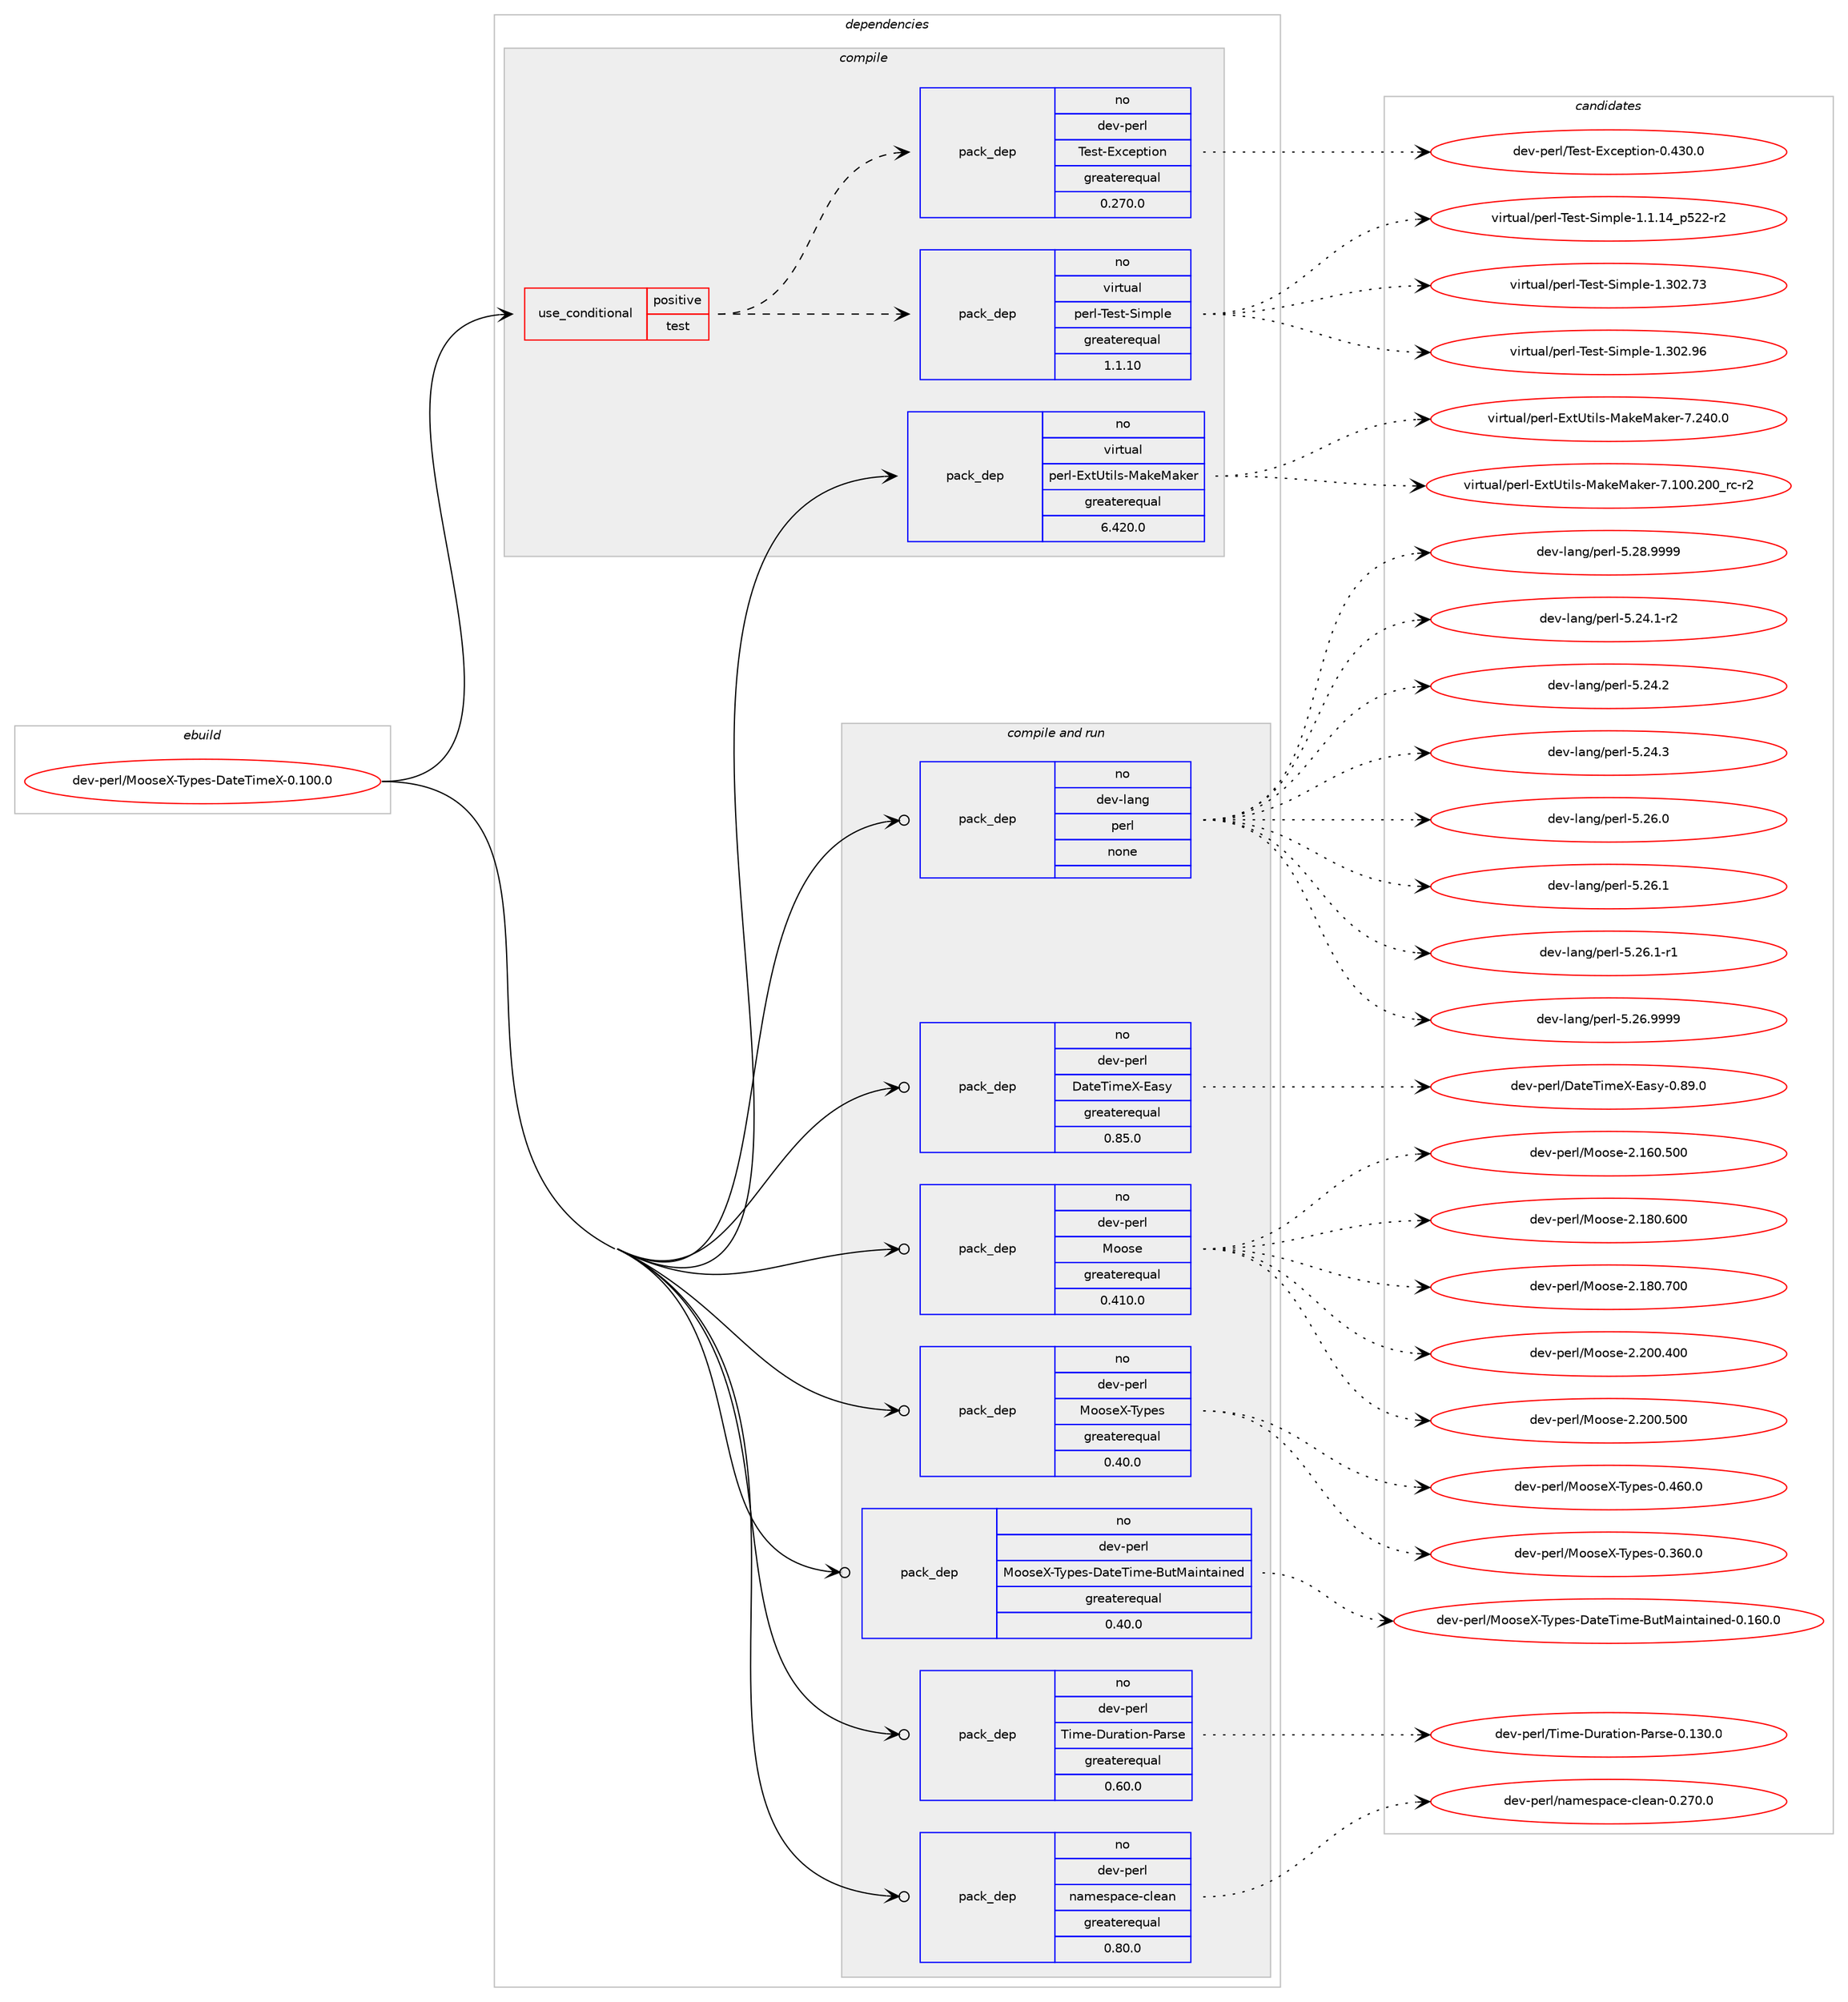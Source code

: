 digraph prolog {

# *************
# Graph options
# *************

newrank=true;
concentrate=true;
compound=true;
graph [rankdir=LR,fontname=Helvetica,fontsize=10,ranksep=1.5];#, ranksep=2.5, nodesep=0.2];
edge  [arrowhead=vee];
node  [fontname=Helvetica,fontsize=10];

# **********
# The ebuild
# **********

subgraph cluster_leftcol {
color=gray;
rank=same;
label=<<i>ebuild</i>>;
id [label="dev-perl/MooseX-Types-DateTimeX-0.100.0", color=red, width=4, href="../dev-perl/MooseX-Types-DateTimeX-0.100.0.svg"];
}

# ****************
# The dependencies
# ****************

subgraph cluster_midcol {
color=gray;
label=<<i>dependencies</i>>;
subgraph cluster_compile {
fillcolor="#eeeeee";
style=filled;
label=<<i>compile</i>>;
subgraph cond27716 {
dependency135740 [label=<<TABLE BORDER="0" CELLBORDER="1" CELLSPACING="0" CELLPADDING="4"><TR><TD ROWSPAN="3" CELLPADDING="10">use_conditional</TD></TR><TR><TD>positive</TD></TR><TR><TD>test</TD></TR></TABLE>>, shape=none, color=red];
subgraph pack104341 {
dependency135741 [label=<<TABLE BORDER="0" CELLBORDER="1" CELLSPACING="0" CELLPADDING="4" WIDTH="220"><TR><TD ROWSPAN="6" CELLPADDING="30">pack_dep</TD></TR><TR><TD WIDTH="110">no</TD></TR><TR><TD>virtual</TD></TR><TR><TD>perl-Test-Simple</TD></TR><TR><TD>greaterequal</TD></TR><TR><TD>1.1.10</TD></TR></TABLE>>, shape=none, color=blue];
}
dependency135740:e -> dependency135741:w [weight=20,style="dashed",arrowhead="vee"];
subgraph pack104342 {
dependency135742 [label=<<TABLE BORDER="0" CELLBORDER="1" CELLSPACING="0" CELLPADDING="4" WIDTH="220"><TR><TD ROWSPAN="6" CELLPADDING="30">pack_dep</TD></TR><TR><TD WIDTH="110">no</TD></TR><TR><TD>dev-perl</TD></TR><TR><TD>Test-Exception</TD></TR><TR><TD>greaterequal</TD></TR><TR><TD>0.270.0</TD></TR></TABLE>>, shape=none, color=blue];
}
dependency135740:e -> dependency135742:w [weight=20,style="dashed",arrowhead="vee"];
}
id:e -> dependency135740:w [weight=20,style="solid",arrowhead="vee"];
subgraph pack104343 {
dependency135743 [label=<<TABLE BORDER="0" CELLBORDER="1" CELLSPACING="0" CELLPADDING="4" WIDTH="220"><TR><TD ROWSPAN="6" CELLPADDING="30">pack_dep</TD></TR><TR><TD WIDTH="110">no</TD></TR><TR><TD>virtual</TD></TR><TR><TD>perl-ExtUtils-MakeMaker</TD></TR><TR><TD>greaterequal</TD></TR><TR><TD>6.420.0</TD></TR></TABLE>>, shape=none, color=blue];
}
id:e -> dependency135743:w [weight=20,style="solid",arrowhead="vee"];
}
subgraph cluster_compileandrun {
fillcolor="#eeeeee";
style=filled;
label=<<i>compile and run</i>>;
subgraph pack104344 {
dependency135744 [label=<<TABLE BORDER="0" CELLBORDER="1" CELLSPACING="0" CELLPADDING="4" WIDTH="220"><TR><TD ROWSPAN="6" CELLPADDING="30">pack_dep</TD></TR><TR><TD WIDTH="110">no</TD></TR><TR><TD>dev-lang</TD></TR><TR><TD>perl</TD></TR><TR><TD>none</TD></TR><TR><TD></TD></TR></TABLE>>, shape=none, color=blue];
}
id:e -> dependency135744:w [weight=20,style="solid",arrowhead="odotvee"];
subgraph pack104345 {
dependency135745 [label=<<TABLE BORDER="0" CELLBORDER="1" CELLSPACING="0" CELLPADDING="4" WIDTH="220"><TR><TD ROWSPAN="6" CELLPADDING="30">pack_dep</TD></TR><TR><TD WIDTH="110">no</TD></TR><TR><TD>dev-perl</TD></TR><TR><TD>DateTimeX-Easy</TD></TR><TR><TD>greaterequal</TD></TR><TR><TD>0.85.0</TD></TR></TABLE>>, shape=none, color=blue];
}
id:e -> dependency135745:w [weight=20,style="solid",arrowhead="odotvee"];
subgraph pack104346 {
dependency135746 [label=<<TABLE BORDER="0" CELLBORDER="1" CELLSPACING="0" CELLPADDING="4" WIDTH="220"><TR><TD ROWSPAN="6" CELLPADDING="30">pack_dep</TD></TR><TR><TD WIDTH="110">no</TD></TR><TR><TD>dev-perl</TD></TR><TR><TD>Moose</TD></TR><TR><TD>greaterequal</TD></TR><TR><TD>0.410.0</TD></TR></TABLE>>, shape=none, color=blue];
}
id:e -> dependency135746:w [weight=20,style="solid",arrowhead="odotvee"];
subgraph pack104347 {
dependency135747 [label=<<TABLE BORDER="0" CELLBORDER="1" CELLSPACING="0" CELLPADDING="4" WIDTH="220"><TR><TD ROWSPAN="6" CELLPADDING="30">pack_dep</TD></TR><TR><TD WIDTH="110">no</TD></TR><TR><TD>dev-perl</TD></TR><TR><TD>MooseX-Types</TD></TR><TR><TD>greaterequal</TD></TR><TR><TD>0.40.0</TD></TR></TABLE>>, shape=none, color=blue];
}
id:e -> dependency135747:w [weight=20,style="solid",arrowhead="odotvee"];
subgraph pack104348 {
dependency135748 [label=<<TABLE BORDER="0" CELLBORDER="1" CELLSPACING="0" CELLPADDING="4" WIDTH="220"><TR><TD ROWSPAN="6" CELLPADDING="30">pack_dep</TD></TR><TR><TD WIDTH="110">no</TD></TR><TR><TD>dev-perl</TD></TR><TR><TD>MooseX-Types-DateTime-ButMaintained</TD></TR><TR><TD>greaterequal</TD></TR><TR><TD>0.40.0</TD></TR></TABLE>>, shape=none, color=blue];
}
id:e -> dependency135748:w [weight=20,style="solid",arrowhead="odotvee"];
subgraph pack104349 {
dependency135749 [label=<<TABLE BORDER="0" CELLBORDER="1" CELLSPACING="0" CELLPADDING="4" WIDTH="220"><TR><TD ROWSPAN="6" CELLPADDING="30">pack_dep</TD></TR><TR><TD WIDTH="110">no</TD></TR><TR><TD>dev-perl</TD></TR><TR><TD>Time-Duration-Parse</TD></TR><TR><TD>greaterequal</TD></TR><TR><TD>0.60.0</TD></TR></TABLE>>, shape=none, color=blue];
}
id:e -> dependency135749:w [weight=20,style="solid",arrowhead="odotvee"];
subgraph pack104350 {
dependency135750 [label=<<TABLE BORDER="0" CELLBORDER="1" CELLSPACING="0" CELLPADDING="4" WIDTH="220"><TR><TD ROWSPAN="6" CELLPADDING="30">pack_dep</TD></TR><TR><TD WIDTH="110">no</TD></TR><TR><TD>dev-perl</TD></TR><TR><TD>namespace-clean</TD></TR><TR><TD>greaterequal</TD></TR><TR><TD>0.80.0</TD></TR></TABLE>>, shape=none, color=blue];
}
id:e -> dependency135750:w [weight=20,style="solid",arrowhead="odotvee"];
}
subgraph cluster_run {
fillcolor="#eeeeee";
style=filled;
label=<<i>run</i>>;
}
}

# **************
# The candidates
# **************

subgraph cluster_choices {
rank=same;
color=gray;
label=<<i>candidates</i>>;

subgraph choice104341 {
color=black;
nodesep=1;
choice11810511411611797108471121011141084584101115116458310510911210810145494649464952951125350504511450 [label="virtual/perl-Test-Simple-1.1.14_p522-r2", color=red, width=4,href="../virtual/perl-Test-Simple-1.1.14_p522-r2.svg"];
choice118105114116117971084711210111410845841011151164583105109112108101454946514850465551 [label="virtual/perl-Test-Simple-1.302.73", color=red, width=4,href="../virtual/perl-Test-Simple-1.302.73.svg"];
choice118105114116117971084711210111410845841011151164583105109112108101454946514850465754 [label="virtual/perl-Test-Simple-1.302.96", color=red, width=4,href="../virtual/perl-Test-Simple-1.302.96.svg"];
dependency135741:e -> choice11810511411611797108471121011141084584101115116458310510911210810145494649464952951125350504511450:w [style=dotted,weight="100"];
dependency135741:e -> choice118105114116117971084711210111410845841011151164583105109112108101454946514850465551:w [style=dotted,weight="100"];
dependency135741:e -> choice118105114116117971084711210111410845841011151164583105109112108101454946514850465754:w [style=dotted,weight="100"];
}
subgraph choice104342 {
color=black;
nodesep=1;
choice1001011184511210111410847841011151164569120991011121161051111104548465251484648 [label="dev-perl/Test-Exception-0.430.0", color=red, width=4,href="../dev-perl/Test-Exception-0.430.0.svg"];
dependency135742:e -> choice1001011184511210111410847841011151164569120991011121161051111104548465251484648:w [style=dotted,weight="100"];
}
subgraph choice104343 {
color=black;
nodesep=1;
choice118105114116117971084711210111410845691201168511610510811545779710710177971071011144555464948484650484895114994511450 [label="virtual/perl-ExtUtils-MakeMaker-7.100.200_rc-r2", color=red, width=4,href="../virtual/perl-ExtUtils-MakeMaker-7.100.200_rc-r2.svg"];
choice118105114116117971084711210111410845691201168511610510811545779710710177971071011144555465052484648 [label="virtual/perl-ExtUtils-MakeMaker-7.240.0", color=red, width=4,href="../virtual/perl-ExtUtils-MakeMaker-7.240.0.svg"];
dependency135743:e -> choice118105114116117971084711210111410845691201168511610510811545779710710177971071011144555464948484650484895114994511450:w [style=dotted,weight="100"];
dependency135743:e -> choice118105114116117971084711210111410845691201168511610510811545779710710177971071011144555465052484648:w [style=dotted,weight="100"];
}
subgraph choice104344 {
color=black;
nodesep=1;
choice100101118451089711010347112101114108455346505246494511450 [label="dev-lang/perl-5.24.1-r2", color=red, width=4,href="../dev-lang/perl-5.24.1-r2.svg"];
choice10010111845108971101034711210111410845534650524650 [label="dev-lang/perl-5.24.2", color=red, width=4,href="../dev-lang/perl-5.24.2.svg"];
choice10010111845108971101034711210111410845534650524651 [label="dev-lang/perl-5.24.3", color=red, width=4,href="../dev-lang/perl-5.24.3.svg"];
choice10010111845108971101034711210111410845534650544648 [label="dev-lang/perl-5.26.0", color=red, width=4,href="../dev-lang/perl-5.26.0.svg"];
choice10010111845108971101034711210111410845534650544649 [label="dev-lang/perl-5.26.1", color=red, width=4,href="../dev-lang/perl-5.26.1.svg"];
choice100101118451089711010347112101114108455346505446494511449 [label="dev-lang/perl-5.26.1-r1", color=red, width=4,href="../dev-lang/perl-5.26.1-r1.svg"];
choice10010111845108971101034711210111410845534650544657575757 [label="dev-lang/perl-5.26.9999", color=red, width=4,href="../dev-lang/perl-5.26.9999.svg"];
choice10010111845108971101034711210111410845534650564657575757 [label="dev-lang/perl-5.28.9999", color=red, width=4,href="../dev-lang/perl-5.28.9999.svg"];
dependency135744:e -> choice100101118451089711010347112101114108455346505246494511450:w [style=dotted,weight="100"];
dependency135744:e -> choice10010111845108971101034711210111410845534650524650:w [style=dotted,weight="100"];
dependency135744:e -> choice10010111845108971101034711210111410845534650524651:w [style=dotted,weight="100"];
dependency135744:e -> choice10010111845108971101034711210111410845534650544648:w [style=dotted,weight="100"];
dependency135744:e -> choice10010111845108971101034711210111410845534650544649:w [style=dotted,weight="100"];
dependency135744:e -> choice100101118451089711010347112101114108455346505446494511449:w [style=dotted,weight="100"];
dependency135744:e -> choice10010111845108971101034711210111410845534650544657575757:w [style=dotted,weight="100"];
dependency135744:e -> choice10010111845108971101034711210111410845534650564657575757:w [style=dotted,weight="100"];
}
subgraph choice104345 {
color=black;
nodesep=1;
choice10010111845112101114108476897116101841051091018845699711512145484656574648 [label="dev-perl/DateTimeX-Easy-0.89.0", color=red, width=4,href="../dev-perl/DateTimeX-Easy-0.89.0.svg"];
dependency135745:e -> choice10010111845112101114108476897116101841051091018845699711512145484656574648:w [style=dotted,weight="100"];
}
subgraph choice104346 {
color=black;
nodesep=1;
choice10010111845112101114108477711111111510145504649544846534848 [label="dev-perl/Moose-2.160.500", color=red, width=4,href="../dev-perl/Moose-2.160.500.svg"];
choice10010111845112101114108477711111111510145504649564846544848 [label="dev-perl/Moose-2.180.600", color=red, width=4,href="../dev-perl/Moose-2.180.600.svg"];
choice10010111845112101114108477711111111510145504649564846554848 [label="dev-perl/Moose-2.180.700", color=red, width=4,href="../dev-perl/Moose-2.180.700.svg"];
choice10010111845112101114108477711111111510145504650484846524848 [label="dev-perl/Moose-2.200.400", color=red, width=4,href="../dev-perl/Moose-2.200.400.svg"];
choice10010111845112101114108477711111111510145504650484846534848 [label="dev-perl/Moose-2.200.500", color=red, width=4,href="../dev-perl/Moose-2.200.500.svg"];
dependency135746:e -> choice10010111845112101114108477711111111510145504649544846534848:w [style=dotted,weight="100"];
dependency135746:e -> choice10010111845112101114108477711111111510145504649564846544848:w [style=dotted,weight="100"];
dependency135746:e -> choice10010111845112101114108477711111111510145504649564846554848:w [style=dotted,weight="100"];
dependency135746:e -> choice10010111845112101114108477711111111510145504650484846524848:w [style=dotted,weight="100"];
dependency135746:e -> choice10010111845112101114108477711111111510145504650484846534848:w [style=dotted,weight="100"];
}
subgraph choice104347 {
color=black;
nodesep=1;
choice1001011184511210111410847771111111151018845841211121011154548465154484648 [label="dev-perl/MooseX-Types-0.360.0", color=red, width=4,href="../dev-perl/MooseX-Types-0.360.0.svg"];
choice1001011184511210111410847771111111151018845841211121011154548465254484648 [label="dev-perl/MooseX-Types-0.460.0", color=red, width=4,href="../dev-perl/MooseX-Types-0.460.0.svg"];
dependency135747:e -> choice1001011184511210111410847771111111151018845841211121011154548465154484648:w [style=dotted,weight="100"];
dependency135747:e -> choice1001011184511210111410847771111111151018845841211121011154548465254484648:w [style=dotted,weight="100"];
}
subgraph choice104348 {
color=black;
nodesep=1;
choice1001011184511210111410847771111111151018845841211121011154568971161018410510910145661171167797105110116971051101011004548464954484648 [label="dev-perl/MooseX-Types-DateTime-ButMaintained-0.160.0", color=red, width=4,href="../dev-perl/MooseX-Types-DateTime-ButMaintained-0.160.0.svg"];
dependency135748:e -> choice1001011184511210111410847771111111151018845841211121011154568971161018410510910145661171167797105110116971051101011004548464954484648:w [style=dotted,weight="100"];
}
subgraph choice104349 {
color=black;
nodesep=1;
choice1001011184511210111410847841051091014568117114971161051111104580971141151014548464951484648 [label="dev-perl/Time-Duration-Parse-0.130.0", color=red, width=4,href="../dev-perl/Time-Duration-Parse-0.130.0.svg"];
dependency135749:e -> choice1001011184511210111410847841051091014568117114971161051111104580971141151014548464951484648:w [style=dotted,weight="100"];
}
subgraph choice104350 {
color=black;
nodesep=1;
choice10010111845112101114108471109710910111511297991014599108101971104548465055484648 [label="dev-perl/namespace-clean-0.270.0", color=red, width=4,href="../dev-perl/namespace-clean-0.270.0.svg"];
dependency135750:e -> choice10010111845112101114108471109710910111511297991014599108101971104548465055484648:w [style=dotted,weight="100"];
}
}

}
